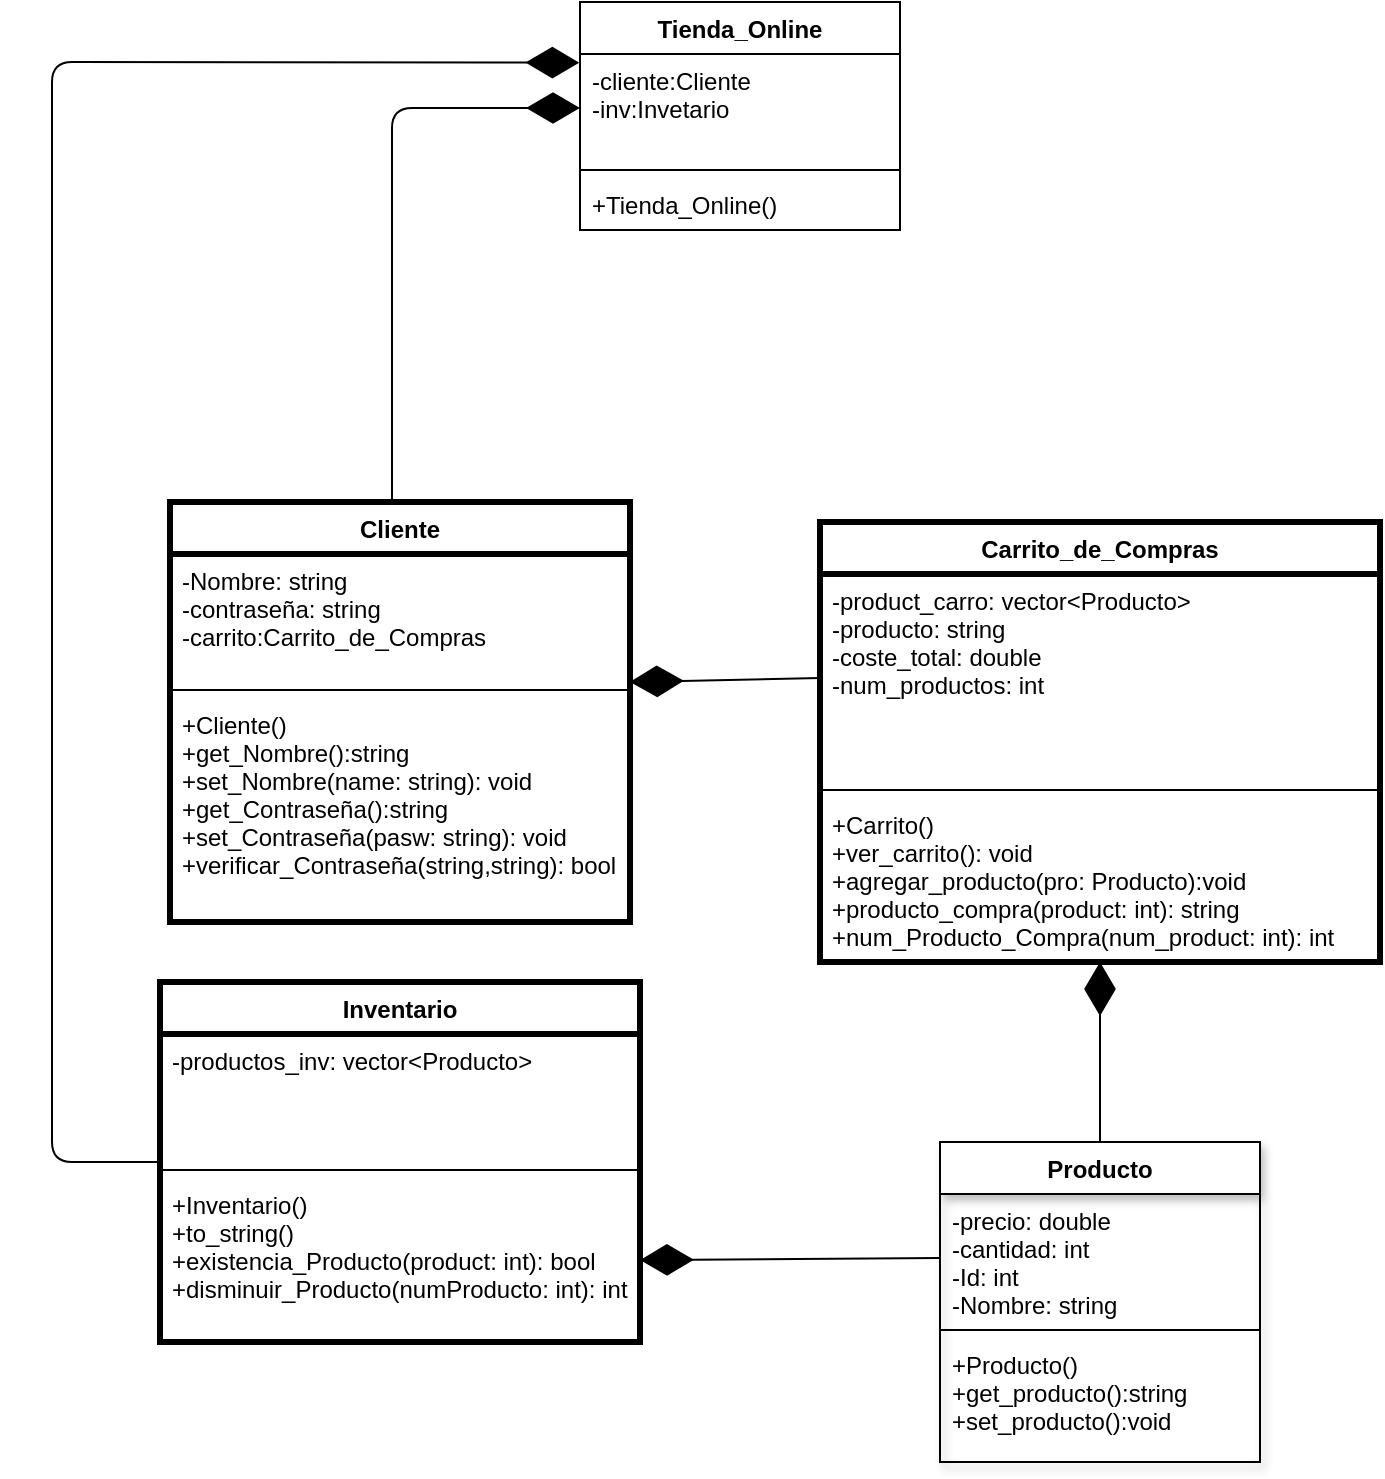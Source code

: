 <mxfile>
    <diagram id="bo0XrJl4yzLF0euh7jEk" name="Page-1">
        <mxGraphModel dx="446" dy="566" grid="1" gridSize="10" guides="1" tooltips="1" connect="1" arrows="1" fold="1" page="1" pageScale="1" pageWidth="827" pageHeight="1169" math="0" shadow="0">
            <root>
                <mxCell id="0"/>
                <mxCell id="1" parent="0"/>
                <mxCell id="6" value="Cliente" style="swimlane;fontStyle=1;align=center;verticalAlign=top;childLayout=stackLayout;horizontal=1;startSize=26;horizontalStack=0;resizeParent=1;resizeParentMax=0;resizeLast=0;collapsible=1;marginBottom=0;strokeWidth=3;" parent="1" vertex="1">
                    <mxGeometry x="129" y="360" width="230" height="210" as="geometry"/>
                </mxCell>
                <mxCell id="7" value="-Nombre: string&#10;-contraseña: string&#10;-carrito:Carrito_de_Compras" style="text;strokeColor=none;fillColor=none;align=left;verticalAlign=top;spacingLeft=4;spacingRight=4;overflow=hidden;rotatable=0;points=[[0,0.5],[1,0.5]];portConstraint=eastwest;" parent="6" vertex="1">
                    <mxGeometry y="26" width="230" height="64" as="geometry"/>
                </mxCell>
                <mxCell id="8" value="" style="line;strokeWidth=1;fillColor=none;align=left;verticalAlign=middle;spacingTop=-1;spacingLeft=3;spacingRight=3;rotatable=0;labelPosition=right;points=[];portConstraint=eastwest;" parent="6" vertex="1">
                    <mxGeometry y="90" width="230" height="8" as="geometry"/>
                </mxCell>
                <mxCell id="9" value="+Cliente()&#10;+get_Nombre():string&#10;+set_Nombre(name: string): void&#10;+get_Contraseña():string&#10;+set_Contraseña(pasw: string): void&#10;+verificar_Contraseña(string,string): bool" style="text;strokeColor=none;fillColor=none;align=left;verticalAlign=top;spacingLeft=4;spacingRight=4;overflow=hidden;rotatable=0;points=[[0,0.5],[1,0.5]];portConstraint=eastwest;" parent="6" vertex="1">
                    <mxGeometry y="98" width="230" height="112" as="geometry"/>
                </mxCell>
                <mxCell id="16" value="Carrito_de_Compras" style="swimlane;fontStyle=1;align=center;verticalAlign=top;childLayout=stackLayout;horizontal=1;startSize=26;horizontalStack=0;resizeParent=1;resizeParentMax=0;resizeLast=0;collapsible=1;marginBottom=0;strokeWidth=3;" parent="1" vertex="1">
                    <mxGeometry x="454" y="370" width="280" height="220" as="geometry"/>
                </mxCell>
                <mxCell id="17" value="-product_carro: vector&lt;Producto&gt;&#10;-producto: string&#10;-coste_total: double&#10;-num_productos: int" style="text;strokeColor=none;fillColor=none;align=left;verticalAlign=top;spacingLeft=4;spacingRight=4;overflow=hidden;rotatable=0;points=[[0,0.5],[1,0.5]];portConstraint=eastwest;" parent="16" vertex="1">
                    <mxGeometry y="26" width="280" height="104" as="geometry"/>
                </mxCell>
                <mxCell id="18" value="" style="line;strokeWidth=1;fillColor=none;align=left;verticalAlign=middle;spacingTop=-1;spacingLeft=3;spacingRight=3;rotatable=0;labelPosition=right;points=[];portConstraint=eastwest;" parent="16" vertex="1">
                    <mxGeometry y="130" width="280" height="8" as="geometry"/>
                </mxCell>
                <mxCell id="19" value="+Carrito()&#10;+ver_carrito(): void&#10;+agregar_producto(pro: Producto):void&#10;+producto_compra(product: int): string&#10;+num_Producto_Compra(num_product: int): int&#10;" style="text;strokeColor=none;fillColor=none;align=left;verticalAlign=top;spacingLeft=4;spacingRight=4;overflow=hidden;rotatable=0;points=[[0,0.5],[1,0.5]];portConstraint=eastwest;" parent="16" vertex="1">
                    <mxGeometry y="138" width="280" height="82" as="geometry"/>
                </mxCell>
                <mxCell id="24" value="Inventario" style="swimlane;fontStyle=1;align=center;verticalAlign=top;childLayout=stackLayout;horizontal=1;startSize=26;horizontalStack=0;resizeParent=1;resizeParentMax=0;resizeLast=0;collapsible=1;marginBottom=0;strokeWidth=3;" parent="1" vertex="1">
                    <mxGeometry x="124" y="600" width="240" height="180" as="geometry"/>
                </mxCell>
                <mxCell id="25" value="-productos_inv: vector&lt;Producto&gt;&#10;" style="text;strokeColor=none;fillColor=none;align=left;verticalAlign=top;spacingLeft=4;spacingRight=4;overflow=hidden;rotatable=0;points=[[0,0.5],[1,0.5]];portConstraint=eastwest;" parent="24" vertex="1">
                    <mxGeometry y="26" width="240" height="64" as="geometry"/>
                </mxCell>
                <mxCell id="26" value="" style="line;strokeWidth=1;fillColor=none;align=left;verticalAlign=middle;spacingTop=-1;spacingLeft=3;spacingRight=3;rotatable=0;labelPosition=right;points=[];portConstraint=eastwest;" parent="24" vertex="1">
                    <mxGeometry y="90" width="240" height="8" as="geometry"/>
                </mxCell>
                <mxCell id="27" value="+Inventario()&#10;+to_string()&#10;+existencia_Producto(product: int): bool&#10;+disminuir_Producto(numProducto: int): int" style="text;strokeColor=none;fillColor=none;align=left;verticalAlign=top;spacingLeft=4;spacingRight=4;overflow=hidden;rotatable=0;points=[[0,0.5],[1,0.5]];portConstraint=eastwest;" parent="24" vertex="1">
                    <mxGeometry y="98" width="240" height="82" as="geometry"/>
                </mxCell>
                <mxCell id="33" value="" style="endArrow=diamondThin;endFill=1;endSize=24;html=1;exitX=0;exitY=0.5;exitDx=0;exitDy=0;" parent="1" source="17" edge="1">
                    <mxGeometry width="160" relative="1" as="geometry">
                        <mxPoint x="449" y="470" as="sourcePoint"/>
                        <mxPoint x="359" y="450" as="targetPoint"/>
                    </mxGeometry>
                </mxCell>
                <mxCell id="35" value="" style="endArrow=diamondThin;endFill=1;endSize=24;html=1;entryX=1;entryY=0.5;entryDx=0;entryDy=0;exitX=0;exitY=0.5;exitDx=0;exitDy=0;" parent="1" source="45" target="27" edge="1">
                    <mxGeometry width="160" relative="1" as="geometry">
                        <mxPoint x="329" y="570" as="sourcePoint"/>
                        <mxPoint x="489" y="570" as="targetPoint"/>
                    </mxGeometry>
                </mxCell>
                <mxCell id="36" value="" style="endArrow=diamondThin;endFill=1;endSize=24;html=1;entryX=0.5;entryY=1;entryDx=0;entryDy=0;exitX=0.5;exitY=0;exitDx=0;exitDy=0;" parent="1" source="44" target="16" edge="1">
                    <mxGeometry width="160" relative="1" as="geometry">
                        <mxPoint x="429" y="630" as="sourcePoint"/>
                        <mxPoint x="589" y="630" as="targetPoint"/>
                    </mxGeometry>
                </mxCell>
                <mxCell id="37" value="Tienda_Online" style="swimlane;fontStyle=1;align=center;verticalAlign=top;childLayout=stackLayout;horizontal=1;startSize=26;horizontalStack=0;resizeParent=1;resizeParentMax=0;resizeLast=0;collapsible=1;marginBottom=0;" parent="1" vertex="1">
                    <mxGeometry x="334" y="110" width="160" height="114" as="geometry"/>
                </mxCell>
                <mxCell id="38" value="-cliente:Cliente&#10;-inv:Invetario&#10;&#10;" style="text;strokeColor=none;fillColor=none;align=left;verticalAlign=top;spacingLeft=4;spacingRight=4;overflow=hidden;rotatable=0;points=[[0,0.5],[1,0.5]];portConstraint=eastwest;" parent="37" vertex="1">
                    <mxGeometry y="26" width="160" height="54" as="geometry"/>
                </mxCell>
                <mxCell id="39" value="" style="line;strokeWidth=1;fillColor=none;align=left;verticalAlign=middle;spacingTop=-1;spacingLeft=3;spacingRight=3;rotatable=0;labelPosition=right;points=[];portConstraint=eastwest;" parent="37" vertex="1">
                    <mxGeometry y="80" width="160" height="8" as="geometry"/>
                </mxCell>
                <mxCell id="40" value="+Tienda_Online()" style="text;strokeColor=none;fillColor=none;align=left;verticalAlign=top;spacingLeft=4;spacingRight=4;overflow=hidden;rotatable=0;points=[[0,0.5],[1,0.5]];portConstraint=eastwest;" parent="37" vertex="1">
                    <mxGeometry y="88" width="160" height="26" as="geometry"/>
                </mxCell>
                <mxCell id="41" value="" style="endArrow=diamondThin;endFill=1;endSize=24;html=1;entryX=0;entryY=0.5;entryDx=0;entryDy=0;" parent="1" target="38" edge="1">
                    <mxGeometry width="160" relative="1" as="geometry">
                        <mxPoint x="240" y="360" as="sourcePoint"/>
                        <mxPoint x="290" y="210" as="targetPoint"/>
                        <Array as="points">
                            <mxPoint x="240" y="163"/>
                        </Array>
                    </mxGeometry>
                </mxCell>
                <mxCell id="42" value="" style="endArrow=diamondThin;endFill=1;endSize=24;html=1;exitX=0;exitY=0.5;exitDx=0;exitDy=0;entryX=-0.002;entryY=0.08;entryDx=0;entryDy=0;entryPerimeter=0;" parent="1" source="24" target="38" edge="1">
                    <mxGeometry width="160" relative="1" as="geometry">
                        <mxPoint x="40" y="570" as="sourcePoint"/>
                        <mxPoint x="160" y="310" as="targetPoint"/>
                        <Array as="points">
                            <mxPoint x="70" y="690"/>
                            <mxPoint x="70" y="140"/>
                        </Array>
                    </mxGeometry>
                </mxCell>
                <mxCell id="44" value="Producto" style="swimlane;fontStyle=1;align=center;verticalAlign=top;childLayout=stackLayout;horizontal=1;startSize=26;horizontalStack=0;resizeParent=1;resizeParentMax=0;resizeLast=0;collapsible=1;marginBottom=0;shadow=1;" parent="1" vertex="1">
                    <mxGeometry x="514" y="680" width="160" height="160" as="geometry"/>
                </mxCell>
                <mxCell id="45" value="-precio: double&#10;-cantidad: int&#10;-Id: int&#10;-Nombre: string" style="text;strokeColor=none;fillColor=none;align=left;verticalAlign=top;spacingLeft=4;spacingRight=4;overflow=hidden;rotatable=0;points=[[0,0.5],[1,0.5]];portConstraint=eastwest;" parent="44" vertex="1">
                    <mxGeometry y="26" width="160" height="64" as="geometry"/>
                </mxCell>
                <mxCell id="46" value="" style="line;strokeWidth=1;fillColor=none;align=left;verticalAlign=middle;spacingTop=-1;spacingLeft=3;spacingRight=3;rotatable=0;labelPosition=right;points=[];portConstraint=eastwest;" parent="44" vertex="1">
                    <mxGeometry y="90" width="160" height="8" as="geometry"/>
                </mxCell>
                <mxCell id="47" value="+Producto()&#10;+get_producto():string&#10;+set_producto():void" style="text;strokeColor=none;fillColor=none;align=left;verticalAlign=top;spacingLeft=4;spacingRight=4;overflow=hidden;rotatable=0;points=[[0,0.5],[1,0.5]];portConstraint=eastwest;" parent="44" vertex="1">
                    <mxGeometry y="98" width="160" height="62" as="geometry"/>
                </mxCell>
            </root>
        </mxGraphModel>
    </diagram>
</mxfile>